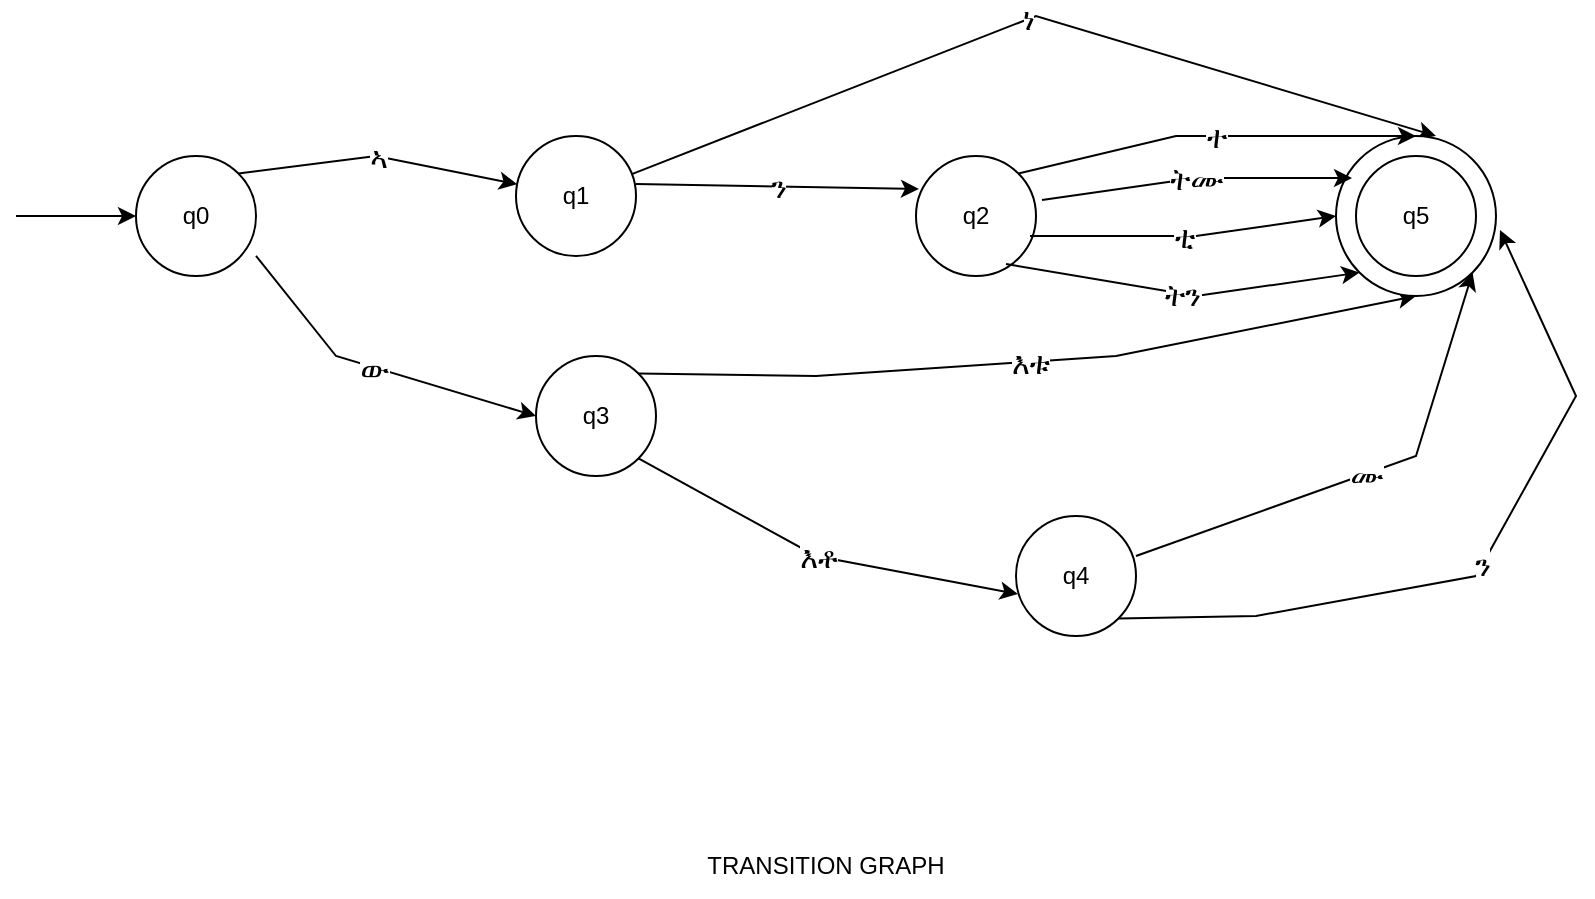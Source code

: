 <mxfile version="24.2.7" type="github">
  <diagram name="Page-1" id="sdzfiEuJjIwl9fb5-KTL">
    <mxGraphModel dx="880" dy="508" grid="1" gridSize="10" guides="1" tooltips="1" connect="1" arrows="1" fold="1" page="1" pageScale="1" pageWidth="850" pageHeight="1100" math="0" shadow="0">
      <root>
        <mxCell id="0" />
        <mxCell id="1" parent="0" />
        <mxCell id="7M3HWacOhNxR_3aGueMI-1" value="q2" style="ellipse;whiteSpace=wrap;html=1;aspect=fixed;" vertex="1" parent="1">
          <mxGeometry x="490" y="320" width="60" height="60" as="geometry" />
        </mxCell>
        <mxCell id="7M3HWacOhNxR_3aGueMI-2" value="q3" style="ellipse;whiteSpace=wrap;html=1;aspect=fixed;" vertex="1" parent="1">
          <mxGeometry x="300" y="420" width="60" height="60" as="geometry" />
        </mxCell>
        <mxCell id="7M3HWacOhNxR_3aGueMI-3" value="q1" style="ellipse;whiteSpace=wrap;html=1;aspect=fixed;" vertex="1" parent="1">
          <mxGeometry x="290" y="310" width="60" height="60" as="geometry" />
        </mxCell>
        <mxCell id="7M3HWacOhNxR_3aGueMI-4" value="q0" style="ellipse;whiteSpace=wrap;html=1;aspect=fixed;" vertex="1" parent="1">
          <mxGeometry x="100" y="320" width="60" height="60" as="geometry" />
        </mxCell>
        <mxCell id="7M3HWacOhNxR_3aGueMI-5" value="" style="endArrow=classic;html=1;rounded=0;entryX=0;entryY=0.5;entryDx=0;entryDy=0;" edge="1" parent="1" target="7M3HWacOhNxR_3aGueMI-4">
          <mxGeometry width="50" height="50" relative="1" as="geometry">
            <mxPoint x="40" y="350" as="sourcePoint" />
            <mxPoint x="100" y="340" as="targetPoint" />
          </mxGeometry>
        </mxCell>
        <mxCell id="7M3HWacOhNxR_3aGueMI-6" value="ው" style="endArrow=classic;html=1;rounded=0;exitX=1;exitY=0.833;exitDx=0;exitDy=0;exitPerimeter=0;fontSize=15;entryX=0;entryY=0.5;entryDx=0;entryDy=0;" edge="1" parent="1" source="7M3HWacOhNxR_3aGueMI-4" target="7M3HWacOhNxR_3aGueMI-2">
          <mxGeometry width="50" height="50" relative="1" as="geometry">
            <mxPoint x="400" y="290" as="sourcePoint" />
            <mxPoint x="300" y="440" as="targetPoint" />
            <Array as="points">
              <mxPoint x="200" y="420" />
            </Array>
          </mxGeometry>
        </mxCell>
        <mxCell id="7M3HWacOhNxR_3aGueMI-7" value="ኣ" style="endArrow=classic;html=1;rounded=0;exitX=1;exitY=0;exitDx=0;exitDy=0;fontSize=15;" edge="1" parent="1" source="7M3HWacOhNxR_3aGueMI-4" target="7M3HWacOhNxR_3aGueMI-3">
          <mxGeometry width="50" height="50" relative="1" as="geometry">
            <mxPoint x="400" y="270" as="sourcePoint" />
            <mxPoint x="290" y="330" as="targetPoint" />
            <Array as="points">
              <mxPoint x="220" y="320" />
            </Array>
          </mxGeometry>
        </mxCell>
        <mxCell id="7M3HWacOhNxR_3aGueMI-8" value="ን" style="endArrow=classic;html=1;rounded=0;exitX=1;exitY=0.4;exitDx=0;exitDy=0;exitPerimeter=0;entryX=0.025;entryY=0.275;entryDx=0;entryDy=0;entryPerimeter=0;fontSize=15;" edge="1" parent="1" source="7M3HWacOhNxR_3aGueMI-3" target="7M3HWacOhNxR_3aGueMI-1">
          <mxGeometry width="50" height="50" relative="1" as="geometry">
            <mxPoint x="400" y="290" as="sourcePoint" />
            <mxPoint x="450" y="240" as="targetPoint" />
          </mxGeometry>
        </mxCell>
        <mxCell id="7M3HWacOhNxR_3aGueMI-9" value="ነ" style="endArrow=classic;html=1;rounded=0;entryX=0.625;entryY=0;entryDx=0;entryDy=0;fontSize=15;entryPerimeter=0;" edge="1" parent="1" source="7M3HWacOhNxR_3aGueMI-3" target="7M3HWacOhNxR_3aGueMI-11">
          <mxGeometry width="50" height="50" relative="1" as="geometry">
            <mxPoint x="400" y="290" as="sourcePoint" />
            <mxPoint x="450" y="240" as="targetPoint" />
            <Array as="points">
              <mxPoint x="550" y="250" />
            </Array>
          </mxGeometry>
        </mxCell>
        <mxCell id="7M3HWacOhNxR_3aGueMI-10" value="እቱ" style="endArrow=classic;html=1;rounded=0;exitX=1;exitY=0;exitDx=0;exitDy=0;entryX=0.5;entryY=1;entryDx=0;entryDy=0;fontSize=15;" edge="1" parent="1" source="7M3HWacOhNxR_3aGueMI-2" target="7M3HWacOhNxR_3aGueMI-11">
          <mxGeometry width="50" height="50" relative="1" as="geometry">
            <mxPoint x="400" y="290" as="sourcePoint" />
            <mxPoint x="450" y="240" as="targetPoint" />
            <Array as="points">
              <mxPoint x="440" y="430" />
              <mxPoint x="590" y="420" />
            </Array>
          </mxGeometry>
        </mxCell>
        <mxCell id="7M3HWacOhNxR_3aGueMI-11" value="" style="ellipse;whiteSpace=wrap;html=1;aspect=fixed;" vertex="1" parent="1">
          <mxGeometry x="700" y="310" width="80" height="80" as="geometry" />
        </mxCell>
        <mxCell id="7M3HWacOhNxR_3aGueMI-12" value="ትሙ" style="endArrow=classic;html=1;rounded=0;exitX=1.05;exitY=0.367;exitDx=0;exitDy=0;exitPerimeter=0;entryX=0.1;entryY=0.263;entryDx=0;entryDy=0;entryPerimeter=0;fontSize=15;" edge="1" parent="1" source="7M3HWacOhNxR_3aGueMI-1" target="7M3HWacOhNxR_3aGueMI-11">
          <mxGeometry width="50" height="50" relative="1" as="geometry">
            <mxPoint x="400" y="290" as="sourcePoint" />
            <mxPoint x="450" y="240" as="targetPoint" />
            <Array as="points">
              <mxPoint x="630" y="331" />
            </Array>
          </mxGeometry>
        </mxCell>
        <mxCell id="7M3HWacOhNxR_3aGueMI-13" value="ተ" style="endArrow=classic;html=1;rounded=0;exitX=1;exitY=0;exitDx=0;exitDy=0;entryX=0.5;entryY=0;entryDx=0;entryDy=0;fontSize=15;" edge="1" parent="1" source="7M3HWacOhNxR_3aGueMI-1" target="7M3HWacOhNxR_3aGueMI-11">
          <mxGeometry width="50" height="50" relative="1" as="geometry">
            <mxPoint x="400" y="290" as="sourcePoint" />
            <mxPoint x="450" y="240" as="targetPoint" />
            <Array as="points">
              <mxPoint x="620" y="310" />
            </Array>
          </mxGeometry>
        </mxCell>
        <mxCell id="7M3HWacOhNxR_3aGueMI-14" value="ትን" style="endArrow=classic;html=1;rounded=0;exitX=0.75;exitY=0.9;exitDx=0;exitDy=0;exitPerimeter=0;entryX=0;entryY=1;entryDx=0;entryDy=0;fontSize=15;" edge="1" parent="1" source="7M3HWacOhNxR_3aGueMI-1" target="7M3HWacOhNxR_3aGueMI-11">
          <mxGeometry width="50" height="50" relative="1" as="geometry">
            <mxPoint x="570" y="400" as="sourcePoint" />
            <mxPoint x="620" y="350" as="targetPoint" />
            <Array as="points">
              <mxPoint x="630" y="390" />
            </Array>
          </mxGeometry>
        </mxCell>
        <mxCell id="7M3HWacOhNxR_3aGueMI-15" value="ቲ" style="endArrow=classic;html=1;rounded=0;exitX=0.95;exitY=0.667;exitDx=0;exitDy=0;exitPerimeter=0;entryX=0;entryY=0.5;entryDx=0;entryDy=0;fontSize=15;" edge="1" parent="1" source="7M3HWacOhNxR_3aGueMI-1" target="7M3HWacOhNxR_3aGueMI-11">
          <mxGeometry width="50" height="50" relative="1" as="geometry">
            <mxPoint x="400" y="290" as="sourcePoint" />
            <mxPoint x="450" y="240" as="targetPoint" />
            <Array as="points">
              <mxPoint x="630" y="360" />
            </Array>
          </mxGeometry>
        </mxCell>
        <mxCell id="7M3HWacOhNxR_3aGueMI-16" value="q5" style="ellipse;whiteSpace=wrap;html=1;aspect=fixed;" vertex="1" parent="1">
          <mxGeometry x="710" y="320" width="60" height="60" as="geometry" />
        </mxCell>
        <mxCell id="7M3HWacOhNxR_3aGueMI-18" value="q4" style="ellipse;whiteSpace=wrap;html=1;aspect=fixed;" vertex="1" parent="1">
          <mxGeometry x="540" y="500" width="60" height="60" as="geometry" />
        </mxCell>
        <mxCell id="7M3HWacOhNxR_3aGueMI-19" value="ን" style="endArrow=classic;html=1;rounded=0;exitX=1;exitY=1;exitDx=0;exitDy=0;entryX=1.025;entryY=0.588;entryDx=0;entryDy=0;entryPerimeter=0;fontSize=15;" edge="1" parent="1" source="7M3HWacOhNxR_3aGueMI-18" target="7M3HWacOhNxR_3aGueMI-11">
          <mxGeometry width="50" height="50" relative="1" as="geometry">
            <mxPoint x="400" y="490" as="sourcePoint" />
            <mxPoint x="800" y="370" as="targetPoint" />
            <Array as="points">
              <mxPoint x="660" y="550" />
              <mxPoint x="770" y="530" />
              <mxPoint x="820" y="440" />
            </Array>
          </mxGeometry>
        </mxCell>
        <mxCell id="7M3HWacOhNxR_3aGueMI-20" value="ሙ" style="endArrow=classic;html=1;rounded=0;entryX=1;entryY=1;entryDx=0;entryDy=0;fontSize=15;" edge="1" parent="1" target="7M3HWacOhNxR_3aGueMI-11">
          <mxGeometry width="50" height="50" relative="1" as="geometry">
            <mxPoint x="600" y="520" as="sourcePoint" />
            <mxPoint x="750" y="470" as="targetPoint" />
            <Array as="points">
              <mxPoint x="740" y="470" />
            </Array>
          </mxGeometry>
        </mxCell>
        <mxCell id="7M3HWacOhNxR_3aGueMI-21" value="TRANSITION GRAPH" style="text;html=1;align=center;verticalAlign=middle;whiteSpace=wrap;rounded=0;" vertex="1" parent="1">
          <mxGeometry x="330" y="660" width="230" height="30" as="geometry" />
        </mxCell>
        <mxCell id="7M3HWacOhNxR_3aGueMI-22" value="እቶ" style="endArrow=classic;html=1;rounded=0;exitX=1;exitY=1;exitDx=0;exitDy=0;entryX=0.017;entryY=0.65;entryDx=0;entryDy=0;entryPerimeter=0;fontSize=15;" edge="1" parent="1" source="7M3HWacOhNxR_3aGueMI-2" target="7M3HWacOhNxR_3aGueMI-18">
          <mxGeometry width="50" height="50" relative="1" as="geometry">
            <mxPoint x="390" y="610" as="sourcePoint" />
            <mxPoint x="440" y="560" as="targetPoint" />
            <Array as="points">
              <mxPoint x="440" y="520" />
            </Array>
          </mxGeometry>
        </mxCell>
      </root>
    </mxGraphModel>
  </diagram>
</mxfile>
